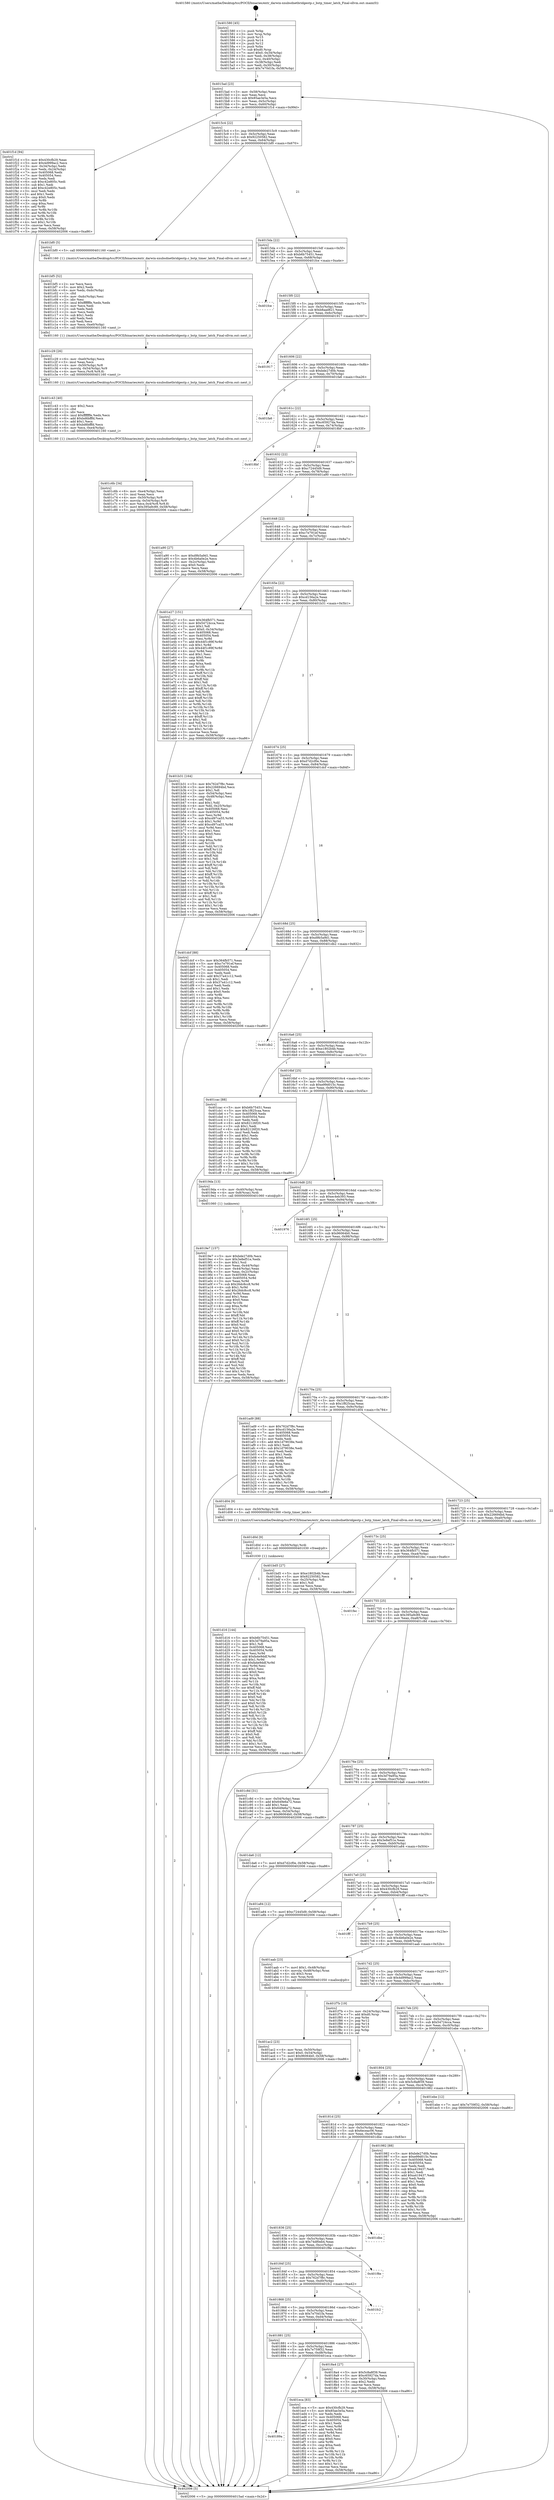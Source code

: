 digraph "0x401580" {
  label = "0x401580 (/mnt/c/Users/mathe/Desktop/tcc/POCII/binaries/extr_darwin-xnubsdnetbridgestp.c_bstp_timer_latch_Final-ollvm.out::main(0))"
  labelloc = "t"
  node[shape=record]

  Entry [label="",width=0.3,height=0.3,shape=circle,fillcolor=black,style=filled]
  "0x4015ad" [label="{
     0x4015ad [23]\l
     | [instrs]\l
     &nbsp;&nbsp;0x4015ad \<+3\>: mov -0x58(%rbp),%eax\l
     &nbsp;&nbsp;0x4015b0 \<+2\>: mov %eax,%ecx\l
     &nbsp;&nbsp;0x4015b2 \<+6\>: sub $0x85ae3e5a,%ecx\l
     &nbsp;&nbsp;0x4015b8 \<+3\>: mov %eax,-0x5c(%rbp)\l
     &nbsp;&nbsp;0x4015bb \<+3\>: mov %ecx,-0x60(%rbp)\l
     &nbsp;&nbsp;0x4015be \<+6\>: je 0000000000401f1d \<main+0x99d\>\l
  }"]
  "0x401f1d" [label="{
     0x401f1d [94]\l
     | [instrs]\l
     &nbsp;&nbsp;0x401f1d \<+5\>: mov $0x430cfb29,%eax\l
     &nbsp;&nbsp;0x401f22 \<+5\>: mov $0x4d999ac2,%ecx\l
     &nbsp;&nbsp;0x401f27 \<+3\>: mov -0x34(%rbp),%edx\l
     &nbsp;&nbsp;0x401f2a \<+3\>: mov %edx,-0x24(%rbp)\l
     &nbsp;&nbsp;0x401f2d \<+7\>: mov 0x405068,%edx\l
     &nbsp;&nbsp;0x401f34 \<+7\>: mov 0x405054,%esi\l
     &nbsp;&nbsp;0x401f3b \<+2\>: mov %edx,%edi\l
     &nbsp;&nbsp;0x401f3d \<+6\>: sub $0xc42e805c,%edi\l
     &nbsp;&nbsp;0x401f43 \<+3\>: sub $0x1,%edi\l
     &nbsp;&nbsp;0x401f46 \<+6\>: add $0xc42e805c,%edi\l
     &nbsp;&nbsp;0x401f4c \<+3\>: imul %edi,%edx\l
     &nbsp;&nbsp;0x401f4f \<+3\>: and $0x1,%edx\l
     &nbsp;&nbsp;0x401f52 \<+3\>: cmp $0x0,%edx\l
     &nbsp;&nbsp;0x401f55 \<+4\>: sete %r8b\l
     &nbsp;&nbsp;0x401f59 \<+3\>: cmp $0xa,%esi\l
     &nbsp;&nbsp;0x401f5c \<+4\>: setl %r9b\l
     &nbsp;&nbsp;0x401f60 \<+3\>: mov %r8b,%r10b\l
     &nbsp;&nbsp;0x401f63 \<+3\>: and %r9b,%r10b\l
     &nbsp;&nbsp;0x401f66 \<+3\>: xor %r9b,%r8b\l
     &nbsp;&nbsp;0x401f69 \<+3\>: or %r8b,%r10b\l
     &nbsp;&nbsp;0x401f6c \<+4\>: test $0x1,%r10b\l
     &nbsp;&nbsp;0x401f70 \<+3\>: cmovne %ecx,%eax\l
     &nbsp;&nbsp;0x401f73 \<+3\>: mov %eax,-0x58(%rbp)\l
     &nbsp;&nbsp;0x401f76 \<+5\>: jmp 0000000000402006 \<main+0xa86\>\l
  }"]
  "0x4015c4" [label="{
     0x4015c4 [22]\l
     | [instrs]\l
     &nbsp;&nbsp;0x4015c4 \<+5\>: jmp 00000000004015c9 \<main+0x49\>\l
     &nbsp;&nbsp;0x4015c9 \<+3\>: mov -0x5c(%rbp),%eax\l
     &nbsp;&nbsp;0x4015cc \<+5\>: sub $0x92250582,%eax\l
     &nbsp;&nbsp;0x4015d1 \<+3\>: mov %eax,-0x64(%rbp)\l
     &nbsp;&nbsp;0x4015d4 \<+6\>: je 0000000000401bf0 \<main+0x670\>\l
  }"]
  Exit [label="",width=0.3,height=0.3,shape=circle,fillcolor=black,style=filled,peripheries=2]
  "0x401bf0" [label="{
     0x401bf0 [5]\l
     | [instrs]\l
     &nbsp;&nbsp;0x401bf0 \<+5\>: call 0000000000401160 \<next_i\>\l
     | [calls]\l
     &nbsp;&nbsp;0x401160 \{1\} (/mnt/c/Users/mathe/Desktop/tcc/POCII/binaries/extr_darwin-xnubsdnetbridgestp.c_bstp_timer_latch_Final-ollvm.out::next_i)\l
  }"]
  "0x4015da" [label="{
     0x4015da [22]\l
     | [instrs]\l
     &nbsp;&nbsp;0x4015da \<+5\>: jmp 00000000004015df \<main+0x5f\>\l
     &nbsp;&nbsp;0x4015df \<+3\>: mov -0x5c(%rbp),%eax\l
     &nbsp;&nbsp;0x4015e2 \<+5\>: sub $0xb6b75451,%eax\l
     &nbsp;&nbsp;0x4015e7 \<+3\>: mov %eax,-0x68(%rbp)\l
     &nbsp;&nbsp;0x4015ea \<+6\>: je 0000000000401fce \<main+0xa4e\>\l
  }"]
  "0x40189a" [label="{
     0x40189a\l
  }", style=dashed]
  "0x401fce" [label="{
     0x401fce\l
  }", style=dashed]
  "0x4015f0" [label="{
     0x4015f0 [22]\l
     | [instrs]\l
     &nbsp;&nbsp;0x4015f0 \<+5\>: jmp 00000000004015f5 \<main+0x75\>\l
     &nbsp;&nbsp;0x4015f5 \<+3\>: mov -0x5c(%rbp),%eax\l
     &nbsp;&nbsp;0x4015f8 \<+5\>: sub $0xb8aad821,%eax\l
     &nbsp;&nbsp;0x4015fd \<+3\>: mov %eax,-0x6c(%rbp)\l
     &nbsp;&nbsp;0x401600 \<+6\>: je 0000000000401917 \<main+0x397\>\l
  }"]
  "0x401eca" [label="{
     0x401eca [83]\l
     | [instrs]\l
     &nbsp;&nbsp;0x401eca \<+5\>: mov $0x430cfb29,%eax\l
     &nbsp;&nbsp;0x401ecf \<+5\>: mov $0x85ae3e5a,%ecx\l
     &nbsp;&nbsp;0x401ed4 \<+2\>: xor %edx,%edx\l
     &nbsp;&nbsp;0x401ed6 \<+7\>: mov 0x405068,%esi\l
     &nbsp;&nbsp;0x401edd \<+7\>: mov 0x405054,%edi\l
     &nbsp;&nbsp;0x401ee4 \<+3\>: sub $0x1,%edx\l
     &nbsp;&nbsp;0x401ee7 \<+3\>: mov %esi,%r8d\l
     &nbsp;&nbsp;0x401eea \<+3\>: add %edx,%r8d\l
     &nbsp;&nbsp;0x401eed \<+4\>: imul %r8d,%esi\l
     &nbsp;&nbsp;0x401ef1 \<+3\>: and $0x1,%esi\l
     &nbsp;&nbsp;0x401ef4 \<+3\>: cmp $0x0,%esi\l
     &nbsp;&nbsp;0x401ef7 \<+4\>: sete %r9b\l
     &nbsp;&nbsp;0x401efb \<+3\>: cmp $0xa,%edi\l
     &nbsp;&nbsp;0x401efe \<+4\>: setl %r10b\l
     &nbsp;&nbsp;0x401f02 \<+3\>: mov %r9b,%r11b\l
     &nbsp;&nbsp;0x401f05 \<+3\>: and %r10b,%r11b\l
     &nbsp;&nbsp;0x401f08 \<+3\>: xor %r10b,%r9b\l
     &nbsp;&nbsp;0x401f0b \<+3\>: or %r9b,%r11b\l
     &nbsp;&nbsp;0x401f0e \<+4\>: test $0x1,%r11b\l
     &nbsp;&nbsp;0x401f12 \<+3\>: cmovne %ecx,%eax\l
     &nbsp;&nbsp;0x401f15 \<+3\>: mov %eax,-0x58(%rbp)\l
     &nbsp;&nbsp;0x401f18 \<+5\>: jmp 0000000000402006 \<main+0xa86\>\l
  }"]
  "0x401917" [label="{
     0x401917\l
  }", style=dashed]
  "0x401606" [label="{
     0x401606 [22]\l
     | [instrs]\l
     &nbsp;&nbsp;0x401606 \<+5\>: jmp 000000000040160b \<main+0x8b\>\l
     &nbsp;&nbsp;0x40160b \<+3\>: mov -0x5c(%rbp),%eax\l
     &nbsp;&nbsp;0x40160e \<+5\>: sub $0xbde27d0b,%eax\l
     &nbsp;&nbsp;0x401613 \<+3\>: mov %eax,-0x70(%rbp)\l
     &nbsp;&nbsp;0x401616 \<+6\>: je 0000000000401fa6 \<main+0xa26\>\l
  }"]
  "0x401d16" [label="{
     0x401d16 [144]\l
     | [instrs]\l
     &nbsp;&nbsp;0x401d16 \<+5\>: mov $0xb6b75451,%eax\l
     &nbsp;&nbsp;0x401d1b \<+5\>: mov $0x3d79a95a,%ecx\l
     &nbsp;&nbsp;0x401d20 \<+2\>: mov $0x1,%dl\l
     &nbsp;&nbsp;0x401d22 \<+7\>: mov 0x405068,%esi\l
     &nbsp;&nbsp;0x401d29 \<+8\>: mov 0x405054,%r8d\l
     &nbsp;&nbsp;0x401d31 \<+3\>: mov %esi,%r9d\l
     &nbsp;&nbsp;0x401d34 \<+7\>: add $0xfa4e9ddf,%r9d\l
     &nbsp;&nbsp;0x401d3b \<+4\>: sub $0x1,%r9d\l
     &nbsp;&nbsp;0x401d3f \<+7\>: sub $0xfa4e9ddf,%r9d\l
     &nbsp;&nbsp;0x401d46 \<+4\>: imul %r9d,%esi\l
     &nbsp;&nbsp;0x401d4a \<+3\>: and $0x1,%esi\l
     &nbsp;&nbsp;0x401d4d \<+3\>: cmp $0x0,%esi\l
     &nbsp;&nbsp;0x401d50 \<+4\>: sete %r10b\l
     &nbsp;&nbsp;0x401d54 \<+4\>: cmp $0xa,%r8d\l
     &nbsp;&nbsp;0x401d58 \<+4\>: setl %r11b\l
     &nbsp;&nbsp;0x401d5c \<+3\>: mov %r10b,%bl\l
     &nbsp;&nbsp;0x401d5f \<+3\>: xor $0xff,%bl\l
     &nbsp;&nbsp;0x401d62 \<+3\>: mov %r11b,%r14b\l
     &nbsp;&nbsp;0x401d65 \<+4\>: xor $0xff,%r14b\l
     &nbsp;&nbsp;0x401d69 \<+3\>: xor $0x0,%dl\l
     &nbsp;&nbsp;0x401d6c \<+3\>: mov %bl,%r15b\l
     &nbsp;&nbsp;0x401d6f \<+4\>: and $0x0,%r15b\l
     &nbsp;&nbsp;0x401d73 \<+3\>: and %dl,%r10b\l
     &nbsp;&nbsp;0x401d76 \<+3\>: mov %r14b,%r12b\l
     &nbsp;&nbsp;0x401d79 \<+4\>: and $0x0,%r12b\l
     &nbsp;&nbsp;0x401d7d \<+3\>: and %dl,%r11b\l
     &nbsp;&nbsp;0x401d80 \<+3\>: or %r10b,%r15b\l
     &nbsp;&nbsp;0x401d83 \<+3\>: or %r11b,%r12b\l
     &nbsp;&nbsp;0x401d86 \<+3\>: xor %r12b,%r15b\l
     &nbsp;&nbsp;0x401d89 \<+3\>: or %r14b,%bl\l
     &nbsp;&nbsp;0x401d8c \<+3\>: xor $0xff,%bl\l
     &nbsp;&nbsp;0x401d8f \<+3\>: or $0x0,%dl\l
     &nbsp;&nbsp;0x401d92 \<+2\>: and %dl,%bl\l
     &nbsp;&nbsp;0x401d94 \<+3\>: or %bl,%r15b\l
     &nbsp;&nbsp;0x401d97 \<+4\>: test $0x1,%r15b\l
     &nbsp;&nbsp;0x401d9b \<+3\>: cmovne %ecx,%eax\l
     &nbsp;&nbsp;0x401d9e \<+3\>: mov %eax,-0x58(%rbp)\l
     &nbsp;&nbsp;0x401da1 \<+5\>: jmp 0000000000402006 \<main+0xa86\>\l
  }"]
  "0x401fa6" [label="{
     0x401fa6\l
  }", style=dashed]
  "0x40161c" [label="{
     0x40161c [22]\l
     | [instrs]\l
     &nbsp;&nbsp;0x40161c \<+5\>: jmp 0000000000401621 \<main+0xa1\>\l
     &nbsp;&nbsp;0x401621 \<+3\>: mov -0x5c(%rbp),%eax\l
     &nbsp;&nbsp;0x401624 \<+5\>: sub $0xc65927da,%eax\l
     &nbsp;&nbsp;0x401629 \<+3\>: mov %eax,-0x74(%rbp)\l
     &nbsp;&nbsp;0x40162c \<+6\>: je 00000000004018bf \<main+0x33f\>\l
  }"]
  "0x401d0d" [label="{
     0x401d0d [9]\l
     | [instrs]\l
     &nbsp;&nbsp;0x401d0d \<+4\>: mov -0x50(%rbp),%rdi\l
     &nbsp;&nbsp;0x401d11 \<+5\>: call 0000000000401030 \<free@plt\>\l
     | [calls]\l
     &nbsp;&nbsp;0x401030 \{1\} (unknown)\l
  }"]
  "0x4018bf" [label="{
     0x4018bf\l
  }", style=dashed]
  "0x401632" [label="{
     0x401632 [22]\l
     | [instrs]\l
     &nbsp;&nbsp;0x401632 \<+5\>: jmp 0000000000401637 \<main+0xb7\>\l
     &nbsp;&nbsp;0x401637 \<+3\>: mov -0x5c(%rbp),%eax\l
     &nbsp;&nbsp;0x40163a \<+5\>: sub $0xc72445d9,%eax\l
     &nbsp;&nbsp;0x40163f \<+3\>: mov %eax,-0x78(%rbp)\l
     &nbsp;&nbsp;0x401642 \<+6\>: je 0000000000401a90 \<main+0x510\>\l
  }"]
  "0x401c6b" [label="{
     0x401c6b [34]\l
     | [instrs]\l
     &nbsp;&nbsp;0x401c6b \<+6\>: mov -0xe4(%rbp),%ecx\l
     &nbsp;&nbsp;0x401c71 \<+3\>: imul %eax,%ecx\l
     &nbsp;&nbsp;0x401c74 \<+4\>: mov -0x50(%rbp),%r8\l
     &nbsp;&nbsp;0x401c78 \<+4\>: movslq -0x54(%rbp),%r9\l
     &nbsp;&nbsp;0x401c7c \<+5\>: mov %ecx,0x4(%r8,%r9,8)\l
     &nbsp;&nbsp;0x401c81 \<+7\>: movl $0x395a9c89,-0x58(%rbp)\l
     &nbsp;&nbsp;0x401c88 \<+5\>: jmp 0000000000402006 \<main+0xa86\>\l
  }"]
  "0x401a90" [label="{
     0x401a90 [27]\l
     | [instrs]\l
     &nbsp;&nbsp;0x401a90 \<+5\>: mov $0xd9b5a9d1,%eax\l
     &nbsp;&nbsp;0x401a95 \<+5\>: mov $0x4b6a0e2e,%ecx\l
     &nbsp;&nbsp;0x401a9a \<+3\>: mov -0x2c(%rbp),%edx\l
     &nbsp;&nbsp;0x401a9d \<+3\>: cmp $0x0,%edx\l
     &nbsp;&nbsp;0x401aa0 \<+3\>: cmove %ecx,%eax\l
     &nbsp;&nbsp;0x401aa3 \<+3\>: mov %eax,-0x58(%rbp)\l
     &nbsp;&nbsp;0x401aa6 \<+5\>: jmp 0000000000402006 \<main+0xa86\>\l
  }"]
  "0x401648" [label="{
     0x401648 [22]\l
     | [instrs]\l
     &nbsp;&nbsp;0x401648 \<+5\>: jmp 000000000040164d \<main+0xcd\>\l
     &nbsp;&nbsp;0x40164d \<+3\>: mov -0x5c(%rbp),%eax\l
     &nbsp;&nbsp;0x401650 \<+5\>: sub $0xc7e791ef,%eax\l
     &nbsp;&nbsp;0x401655 \<+3\>: mov %eax,-0x7c(%rbp)\l
     &nbsp;&nbsp;0x401658 \<+6\>: je 0000000000401e27 \<main+0x8a7\>\l
  }"]
  "0x401c43" [label="{
     0x401c43 [40]\l
     | [instrs]\l
     &nbsp;&nbsp;0x401c43 \<+5\>: mov $0x2,%ecx\l
     &nbsp;&nbsp;0x401c48 \<+1\>: cltd\l
     &nbsp;&nbsp;0x401c49 \<+2\>: idiv %ecx\l
     &nbsp;&nbsp;0x401c4b \<+6\>: imul $0xfffffffe,%edx,%ecx\l
     &nbsp;&nbsp;0x401c51 \<+6\>: add $0xbd6bfffd,%ecx\l
     &nbsp;&nbsp;0x401c57 \<+3\>: add $0x1,%ecx\l
     &nbsp;&nbsp;0x401c5a \<+6\>: sub $0xbd6bfffd,%ecx\l
     &nbsp;&nbsp;0x401c60 \<+6\>: mov %ecx,-0xe4(%rbp)\l
     &nbsp;&nbsp;0x401c66 \<+5\>: call 0000000000401160 \<next_i\>\l
     | [calls]\l
     &nbsp;&nbsp;0x401160 \{1\} (/mnt/c/Users/mathe/Desktop/tcc/POCII/binaries/extr_darwin-xnubsdnetbridgestp.c_bstp_timer_latch_Final-ollvm.out::next_i)\l
  }"]
  "0x401e27" [label="{
     0x401e27 [151]\l
     | [instrs]\l
     &nbsp;&nbsp;0x401e27 \<+5\>: mov $0x364fb571,%eax\l
     &nbsp;&nbsp;0x401e2c \<+5\>: mov $0x54724cca,%ecx\l
     &nbsp;&nbsp;0x401e31 \<+2\>: mov $0x1,%dl\l
     &nbsp;&nbsp;0x401e33 \<+7\>: movl $0x0,-0x34(%rbp)\l
     &nbsp;&nbsp;0x401e3a \<+7\>: mov 0x405068,%esi\l
     &nbsp;&nbsp;0x401e41 \<+7\>: mov 0x405054,%edi\l
     &nbsp;&nbsp;0x401e48 \<+3\>: mov %esi,%r8d\l
     &nbsp;&nbsp;0x401e4b \<+7\>: add $0x44f1c89f,%r8d\l
     &nbsp;&nbsp;0x401e52 \<+4\>: sub $0x1,%r8d\l
     &nbsp;&nbsp;0x401e56 \<+7\>: sub $0x44f1c89f,%r8d\l
     &nbsp;&nbsp;0x401e5d \<+4\>: imul %r8d,%esi\l
     &nbsp;&nbsp;0x401e61 \<+3\>: and $0x1,%esi\l
     &nbsp;&nbsp;0x401e64 \<+3\>: cmp $0x0,%esi\l
     &nbsp;&nbsp;0x401e67 \<+4\>: sete %r9b\l
     &nbsp;&nbsp;0x401e6b \<+3\>: cmp $0xa,%edi\l
     &nbsp;&nbsp;0x401e6e \<+4\>: setl %r10b\l
     &nbsp;&nbsp;0x401e72 \<+3\>: mov %r9b,%r11b\l
     &nbsp;&nbsp;0x401e75 \<+4\>: xor $0xff,%r11b\l
     &nbsp;&nbsp;0x401e79 \<+3\>: mov %r10b,%bl\l
     &nbsp;&nbsp;0x401e7c \<+3\>: xor $0xff,%bl\l
     &nbsp;&nbsp;0x401e7f \<+3\>: xor $0x1,%dl\l
     &nbsp;&nbsp;0x401e82 \<+3\>: mov %r11b,%r14b\l
     &nbsp;&nbsp;0x401e85 \<+4\>: and $0xff,%r14b\l
     &nbsp;&nbsp;0x401e89 \<+3\>: and %dl,%r9b\l
     &nbsp;&nbsp;0x401e8c \<+3\>: mov %bl,%r15b\l
     &nbsp;&nbsp;0x401e8f \<+4\>: and $0xff,%r15b\l
     &nbsp;&nbsp;0x401e93 \<+3\>: and %dl,%r10b\l
     &nbsp;&nbsp;0x401e96 \<+3\>: or %r9b,%r14b\l
     &nbsp;&nbsp;0x401e99 \<+3\>: or %r10b,%r15b\l
     &nbsp;&nbsp;0x401e9c \<+3\>: xor %r15b,%r14b\l
     &nbsp;&nbsp;0x401e9f \<+3\>: or %bl,%r11b\l
     &nbsp;&nbsp;0x401ea2 \<+4\>: xor $0xff,%r11b\l
     &nbsp;&nbsp;0x401ea6 \<+3\>: or $0x1,%dl\l
     &nbsp;&nbsp;0x401ea9 \<+3\>: and %dl,%r11b\l
     &nbsp;&nbsp;0x401eac \<+3\>: or %r11b,%r14b\l
     &nbsp;&nbsp;0x401eaf \<+4\>: test $0x1,%r14b\l
     &nbsp;&nbsp;0x401eb3 \<+3\>: cmovne %ecx,%eax\l
     &nbsp;&nbsp;0x401eb6 \<+3\>: mov %eax,-0x58(%rbp)\l
     &nbsp;&nbsp;0x401eb9 \<+5\>: jmp 0000000000402006 \<main+0xa86\>\l
  }"]
  "0x40165e" [label="{
     0x40165e [22]\l
     | [instrs]\l
     &nbsp;&nbsp;0x40165e \<+5\>: jmp 0000000000401663 \<main+0xe3\>\l
     &nbsp;&nbsp;0x401663 \<+3\>: mov -0x5c(%rbp),%eax\l
     &nbsp;&nbsp;0x401666 \<+5\>: sub $0xcd156a2e,%eax\l
     &nbsp;&nbsp;0x40166b \<+3\>: mov %eax,-0x80(%rbp)\l
     &nbsp;&nbsp;0x40166e \<+6\>: je 0000000000401b31 \<main+0x5b1\>\l
  }"]
  "0x401c29" [label="{
     0x401c29 [26]\l
     | [instrs]\l
     &nbsp;&nbsp;0x401c29 \<+6\>: mov -0xe0(%rbp),%ecx\l
     &nbsp;&nbsp;0x401c2f \<+3\>: imul %eax,%ecx\l
     &nbsp;&nbsp;0x401c32 \<+4\>: mov -0x50(%rbp),%r8\l
     &nbsp;&nbsp;0x401c36 \<+4\>: movslq -0x54(%rbp),%r9\l
     &nbsp;&nbsp;0x401c3a \<+4\>: mov %ecx,(%r8,%r9,8)\l
     &nbsp;&nbsp;0x401c3e \<+5\>: call 0000000000401160 \<next_i\>\l
     | [calls]\l
     &nbsp;&nbsp;0x401160 \{1\} (/mnt/c/Users/mathe/Desktop/tcc/POCII/binaries/extr_darwin-xnubsdnetbridgestp.c_bstp_timer_latch_Final-ollvm.out::next_i)\l
  }"]
  "0x401b31" [label="{
     0x401b31 [164]\l
     | [instrs]\l
     &nbsp;&nbsp;0x401b31 \<+5\>: mov $0x762d7f8c,%eax\l
     &nbsp;&nbsp;0x401b36 \<+5\>: mov $0x226694bd,%ecx\l
     &nbsp;&nbsp;0x401b3b \<+2\>: mov $0x1,%dl\l
     &nbsp;&nbsp;0x401b3d \<+3\>: mov -0x54(%rbp),%esi\l
     &nbsp;&nbsp;0x401b40 \<+3\>: cmp -0x48(%rbp),%esi\l
     &nbsp;&nbsp;0x401b43 \<+4\>: setl %dil\l
     &nbsp;&nbsp;0x401b47 \<+4\>: and $0x1,%dil\l
     &nbsp;&nbsp;0x401b4b \<+4\>: mov %dil,-0x25(%rbp)\l
     &nbsp;&nbsp;0x401b4f \<+7\>: mov 0x405068,%esi\l
     &nbsp;&nbsp;0x401b56 \<+8\>: mov 0x405054,%r8d\l
     &nbsp;&nbsp;0x401b5e \<+3\>: mov %esi,%r9d\l
     &nbsp;&nbsp;0x401b61 \<+7\>: sub $0xcd97ca55,%r9d\l
     &nbsp;&nbsp;0x401b68 \<+4\>: sub $0x1,%r9d\l
     &nbsp;&nbsp;0x401b6c \<+7\>: add $0xcd97ca55,%r9d\l
     &nbsp;&nbsp;0x401b73 \<+4\>: imul %r9d,%esi\l
     &nbsp;&nbsp;0x401b77 \<+3\>: and $0x1,%esi\l
     &nbsp;&nbsp;0x401b7a \<+3\>: cmp $0x0,%esi\l
     &nbsp;&nbsp;0x401b7d \<+4\>: sete %dil\l
     &nbsp;&nbsp;0x401b81 \<+4\>: cmp $0xa,%r8d\l
     &nbsp;&nbsp;0x401b85 \<+4\>: setl %r10b\l
     &nbsp;&nbsp;0x401b89 \<+3\>: mov %dil,%r11b\l
     &nbsp;&nbsp;0x401b8c \<+4\>: xor $0xff,%r11b\l
     &nbsp;&nbsp;0x401b90 \<+3\>: mov %r10b,%bl\l
     &nbsp;&nbsp;0x401b93 \<+3\>: xor $0xff,%bl\l
     &nbsp;&nbsp;0x401b96 \<+3\>: xor $0x1,%dl\l
     &nbsp;&nbsp;0x401b99 \<+3\>: mov %r11b,%r14b\l
     &nbsp;&nbsp;0x401b9c \<+4\>: and $0xff,%r14b\l
     &nbsp;&nbsp;0x401ba0 \<+3\>: and %dl,%dil\l
     &nbsp;&nbsp;0x401ba3 \<+3\>: mov %bl,%r15b\l
     &nbsp;&nbsp;0x401ba6 \<+4\>: and $0xff,%r15b\l
     &nbsp;&nbsp;0x401baa \<+3\>: and %dl,%r10b\l
     &nbsp;&nbsp;0x401bad \<+3\>: or %dil,%r14b\l
     &nbsp;&nbsp;0x401bb0 \<+3\>: or %r10b,%r15b\l
     &nbsp;&nbsp;0x401bb3 \<+3\>: xor %r15b,%r14b\l
     &nbsp;&nbsp;0x401bb6 \<+3\>: or %bl,%r11b\l
     &nbsp;&nbsp;0x401bb9 \<+4\>: xor $0xff,%r11b\l
     &nbsp;&nbsp;0x401bbd \<+3\>: or $0x1,%dl\l
     &nbsp;&nbsp;0x401bc0 \<+3\>: and %dl,%r11b\l
     &nbsp;&nbsp;0x401bc3 \<+3\>: or %r11b,%r14b\l
     &nbsp;&nbsp;0x401bc6 \<+4\>: test $0x1,%r14b\l
     &nbsp;&nbsp;0x401bca \<+3\>: cmovne %ecx,%eax\l
     &nbsp;&nbsp;0x401bcd \<+3\>: mov %eax,-0x58(%rbp)\l
     &nbsp;&nbsp;0x401bd0 \<+5\>: jmp 0000000000402006 \<main+0xa86\>\l
  }"]
  "0x401674" [label="{
     0x401674 [25]\l
     | [instrs]\l
     &nbsp;&nbsp;0x401674 \<+5\>: jmp 0000000000401679 \<main+0xf9\>\l
     &nbsp;&nbsp;0x401679 \<+3\>: mov -0x5c(%rbp),%eax\l
     &nbsp;&nbsp;0x40167c \<+5\>: sub $0xd7d2cf0e,%eax\l
     &nbsp;&nbsp;0x401681 \<+6\>: mov %eax,-0x84(%rbp)\l
     &nbsp;&nbsp;0x401687 \<+6\>: je 0000000000401dcf \<main+0x84f\>\l
  }"]
  "0x401bf5" [label="{
     0x401bf5 [52]\l
     | [instrs]\l
     &nbsp;&nbsp;0x401bf5 \<+2\>: xor %ecx,%ecx\l
     &nbsp;&nbsp;0x401bf7 \<+5\>: mov $0x2,%edx\l
     &nbsp;&nbsp;0x401bfc \<+6\>: mov %edx,-0xdc(%rbp)\l
     &nbsp;&nbsp;0x401c02 \<+1\>: cltd\l
     &nbsp;&nbsp;0x401c03 \<+6\>: mov -0xdc(%rbp),%esi\l
     &nbsp;&nbsp;0x401c09 \<+2\>: idiv %esi\l
     &nbsp;&nbsp;0x401c0b \<+6\>: imul $0xfffffffe,%edx,%edx\l
     &nbsp;&nbsp;0x401c11 \<+2\>: mov %ecx,%edi\l
     &nbsp;&nbsp;0x401c13 \<+2\>: sub %edx,%edi\l
     &nbsp;&nbsp;0x401c15 \<+2\>: mov %ecx,%edx\l
     &nbsp;&nbsp;0x401c17 \<+3\>: sub $0x1,%edx\l
     &nbsp;&nbsp;0x401c1a \<+2\>: add %edx,%edi\l
     &nbsp;&nbsp;0x401c1c \<+2\>: sub %edi,%ecx\l
     &nbsp;&nbsp;0x401c1e \<+6\>: mov %ecx,-0xe0(%rbp)\l
     &nbsp;&nbsp;0x401c24 \<+5\>: call 0000000000401160 \<next_i\>\l
     | [calls]\l
     &nbsp;&nbsp;0x401160 \{1\} (/mnt/c/Users/mathe/Desktop/tcc/POCII/binaries/extr_darwin-xnubsdnetbridgestp.c_bstp_timer_latch_Final-ollvm.out::next_i)\l
  }"]
  "0x401dcf" [label="{
     0x401dcf [88]\l
     | [instrs]\l
     &nbsp;&nbsp;0x401dcf \<+5\>: mov $0x364fb571,%eax\l
     &nbsp;&nbsp;0x401dd4 \<+5\>: mov $0xc7e791ef,%ecx\l
     &nbsp;&nbsp;0x401dd9 \<+7\>: mov 0x405068,%edx\l
     &nbsp;&nbsp;0x401de0 \<+7\>: mov 0x405054,%esi\l
     &nbsp;&nbsp;0x401de7 \<+2\>: mov %edx,%edi\l
     &nbsp;&nbsp;0x401de9 \<+6\>: add $0x37a41c12,%edi\l
     &nbsp;&nbsp;0x401def \<+3\>: sub $0x1,%edi\l
     &nbsp;&nbsp;0x401df2 \<+6\>: sub $0x37a41c12,%edi\l
     &nbsp;&nbsp;0x401df8 \<+3\>: imul %edi,%edx\l
     &nbsp;&nbsp;0x401dfb \<+3\>: and $0x1,%edx\l
     &nbsp;&nbsp;0x401dfe \<+3\>: cmp $0x0,%edx\l
     &nbsp;&nbsp;0x401e01 \<+4\>: sete %r8b\l
     &nbsp;&nbsp;0x401e05 \<+3\>: cmp $0xa,%esi\l
     &nbsp;&nbsp;0x401e08 \<+4\>: setl %r9b\l
     &nbsp;&nbsp;0x401e0c \<+3\>: mov %r8b,%r10b\l
     &nbsp;&nbsp;0x401e0f \<+3\>: and %r9b,%r10b\l
     &nbsp;&nbsp;0x401e12 \<+3\>: xor %r9b,%r8b\l
     &nbsp;&nbsp;0x401e15 \<+3\>: or %r8b,%r10b\l
     &nbsp;&nbsp;0x401e18 \<+4\>: test $0x1,%r10b\l
     &nbsp;&nbsp;0x401e1c \<+3\>: cmovne %ecx,%eax\l
     &nbsp;&nbsp;0x401e1f \<+3\>: mov %eax,-0x58(%rbp)\l
     &nbsp;&nbsp;0x401e22 \<+5\>: jmp 0000000000402006 \<main+0xa86\>\l
  }"]
  "0x40168d" [label="{
     0x40168d [25]\l
     | [instrs]\l
     &nbsp;&nbsp;0x40168d \<+5\>: jmp 0000000000401692 \<main+0x112\>\l
     &nbsp;&nbsp;0x401692 \<+3\>: mov -0x5c(%rbp),%eax\l
     &nbsp;&nbsp;0x401695 \<+5\>: sub $0xd9b5a9d1,%eax\l
     &nbsp;&nbsp;0x40169a \<+6\>: mov %eax,-0x88(%rbp)\l
     &nbsp;&nbsp;0x4016a0 \<+6\>: je 0000000000401db2 \<main+0x832\>\l
  }"]
  "0x401ac2" [label="{
     0x401ac2 [23]\l
     | [instrs]\l
     &nbsp;&nbsp;0x401ac2 \<+4\>: mov %rax,-0x50(%rbp)\l
     &nbsp;&nbsp;0x401ac6 \<+7\>: movl $0x0,-0x54(%rbp)\l
     &nbsp;&nbsp;0x401acd \<+7\>: movl $0x96064b0,-0x58(%rbp)\l
     &nbsp;&nbsp;0x401ad4 \<+5\>: jmp 0000000000402006 \<main+0xa86\>\l
  }"]
  "0x401db2" [label="{
     0x401db2\l
  }", style=dashed]
  "0x4016a6" [label="{
     0x4016a6 [25]\l
     | [instrs]\l
     &nbsp;&nbsp;0x4016a6 \<+5\>: jmp 00000000004016ab \<main+0x12b\>\l
     &nbsp;&nbsp;0x4016ab \<+3\>: mov -0x5c(%rbp),%eax\l
     &nbsp;&nbsp;0x4016ae \<+5\>: sub $0xe1802b4b,%eax\l
     &nbsp;&nbsp;0x4016b3 \<+6\>: mov %eax,-0x8c(%rbp)\l
     &nbsp;&nbsp;0x4016b9 \<+6\>: je 0000000000401cac \<main+0x72c\>\l
  }"]
  "0x4019e7" [label="{
     0x4019e7 [157]\l
     | [instrs]\l
     &nbsp;&nbsp;0x4019e7 \<+5\>: mov $0xbde27d0b,%ecx\l
     &nbsp;&nbsp;0x4019ec \<+5\>: mov $0x3e8ef51e,%edx\l
     &nbsp;&nbsp;0x4019f1 \<+3\>: mov $0x1,%sil\l
     &nbsp;&nbsp;0x4019f4 \<+3\>: mov %eax,-0x44(%rbp)\l
     &nbsp;&nbsp;0x4019f7 \<+3\>: mov -0x44(%rbp),%eax\l
     &nbsp;&nbsp;0x4019fa \<+3\>: mov %eax,-0x2c(%rbp)\l
     &nbsp;&nbsp;0x4019fd \<+7\>: mov 0x405068,%eax\l
     &nbsp;&nbsp;0x401a04 \<+8\>: mov 0x405054,%r8d\l
     &nbsp;&nbsp;0x401a0c \<+3\>: mov %eax,%r9d\l
     &nbsp;&nbsp;0x401a0f \<+7\>: sub $0x26dc8cc8,%r9d\l
     &nbsp;&nbsp;0x401a16 \<+4\>: sub $0x1,%r9d\l
     &nbsp;&nbsp;0x401a1a \<+7\>: add $0x26dc8cc8,%r9d\l
     &nbsp;&nbsp;0x401a21 \<+4\>: imul %r9d,%eax\l
     &nbsp;&nbsp;0x401a25 \<+3\>: and $0x1,%eax\l
     &nbsp;&nbsp;0x401a28 \<+3\>: cmp $0x0,%eax\l
     &nbsp;&nbsp;0x401a2b \<+4\>: sete %r10b\l
     &nbsp;&nbsp;0x401a2f \<+4\>: cmp $0xa,%r8d\l
     &nbsp;&nbsp;0x401a33 \<+4\>: setl %r11b\l
     &nbsp;&nbsp;0x401a37 \<+3\>: mov %r10b,%bl\l
     &nbsp;&nbsp;0x401a3a \<+3\>: xor $0xff,%bl\l
     &nbsp;&nbsp;0x401a3d \<+3\>: mov %r11b,%r14b\l
     &nbsp;&nbsp;0x401a40 \<+4\>: xor $0xff,%r14b\l
     &nbsp;&nbsp;0x401a44 \<+4\>: xor $0x0,%sil\l
     &nbsp;&nbsp;0x401a48 \<+3\>: mov %bl,%r15b\l
     &nbsp;&nbsp;0x401a4b \<+4\>: and $0x0,%r15b\l
     &nbsp;&nbsp;0x401a4f \<+3\>: and %sil,%r10b\l
     &nbsp;&nbsp;0x401a52 \<+3\>: mov %r14b,%r12b\l
     &nbsp;&nbsp;0x401a55 \<+4\>: and $0x0,%r12b\l
     &nbsp;&nbsp;0x401a59 \<+3\>: and %sil,%r11b\l
     &nbsp;&nbsp;0x401a5c \<+3\>: or %r10b,%r15b\l
     &nbsp;&nbsp;0x401a5f \<+3\>: or %r11b,%r12b\l
     &nbsp;&nbsp;0x401a62 \<+3\>: xor %r12b,%r15b\l
     &nbsp;&nbsp;0x401a65 \<+3\>: or %r14b,%bl\l
     &nbsp;&nbsp;0x401a68 \<+3\>: xor $0xff,%bl\l
     &nbsp;&nbsp;0x401a6b \<+4\>: or $0x0,%sil\l
     &nbsp;&nbsp;0x401a6f \<+3\>: and %sil,%bl\l
     &nbsp;&nbsp;0x401a72 \<+3\>: or %bl,%r15b\l
     &nbsp;&nbsp;0x401a75 \<+4\>: test $0x1,%r15b\l
     &nbsp;&nbsp;0x401a79 \<+3\>: cmovne %edx,%ecx\l
     &nbsp;&nbsp;0x401a7c \<+3\>: mov %ecx,-0x58(%rbp)\l
     &nbsp;&nbsp;0x401a7f \<+5\>: jmp 0000000000402006 \<main+0xa86\>\l
  }"]
  "0x401cac" [label="{
     0x401cac [88]\l
     | [instrs]\l
     &nbsp;&nbsp;0x401cac \<+5\>: mov $0xb6b75451,%eax\l
     &nbsp;&nbsp;0x401cb1 \<+5\>: mov $0x1f825caa,%ecx\l
     &nbsp;&nbsp;0x401cb6 \<+7\>: mov 0x405068,%edx\l
     &nbsp;&nbsp;0x401cbd \<+7\>: mov 0x405054,%esi\l
     &nbsp;&nbsp;0x401cc4 \<+2\>: mov %edx,%edi\l
     &nbsp;&nbsp;0x401cc6 \<+6\>: add $0x82126f20,%edi\l
     &nbsp;&nbsp;0x401ccc \<+3\>: sub $0x1,%edi\l
     &nbsp;&nbsp;0x401ccf \<+6\>: sub $0x82126f20,%edi\l
     &nbsp;&nbsp;0x401cd5 \<+3\>: imul %edi,%edx\l
     &nbsp;&nbsp;0x401cd8 \<+3\>: and $0x1,%edx\l
     &nbsp;&nbsp;0x401cdb \<+3\>: cmp $0x0,%edx\l
     &nbsp;&nbsp;0x401cde \<+4\>: sete %r8b\l
     &nbsp;&nbsp;0x401ce2 \<+3\>: cmp $0xa,%esi\l
     &nbsp;&nbsp;0x401ce5 \<+4\>: setl %r9b\l
     &nbsp;&nbsp;0x401ce9 \<+3\>: mov %r8b,%r10b\l
     &nbsp;&nbsp;0x401cec \<+3\>: and %r9b,%r10b\l
     &nbsp;&nbsp;0x401cef \<+3\>: xor %r9b,%r8b\l
     &nbsp;&nbsp;0x401cf2 \<+3\>: or %r8b,%r10b\l
     &nbsp;&nbsp;0x401cf5 \<+4\>: test $0x1,%r10b\l
     &nbsp;&nbsp;0x401cf9 \<+3\>: cmovne %ecx,%eax\l
     &nbsp;&nbsp;0x401cfc \<+3\>: mov %eax,-0x58(%rbp)\l
     &nbsp;&nbsp;0x401cff \<+5\>: jmp 0000000000402006 \<main+0xa86\>\l
  }"]
  "0x4016bf" [label="{
     0x4016bf [25]\l
     | [instrs]\l
     &nbsp;&nbsp;0x4016bf \<+5\>: jmp 00000000004016c4 \<main+0x144\>\l
     &nbsp;&nbsp;0x4016c4 \<+3\>: mov -0x5c(%rbp),%eax\l
     &nbsp;&nbsp;0x4016c7 \<+5\>: sub $0xe99d015c,%eax\l
     &nbsp;&nbsp;0x4016cc \<+6\>: mov %eax,-0x90(%rbp)\l
     &nbsp;&nbsp;0x4016d2 \<+6\>: je 00000000004019da \<main+0x45a\>\l
  }"]
  "0x401580" [label="{
     0x401580 [45]\l
     | [instrs]\l
     &nbsp;&nbsp;0x401580 \<+1\>: push %rbp\l
     &nbsp;&nbsp;0x401581 \<+3\>: mov %rsp,%rbp\l
     &nbsp;&nbsp;0x401584 \<+2\>: push %r15\l
     &nbsp;&nbsp;0x401586 \<+2\>: push %r14\l
     &nbsp;&nbsp;0x401588 \<+2\>: push %r12\l
     &nbsp;&nbsp;0x40158a \<+1\>: push %rbx\l
     &nbsp;&nbsp;0x40158b \<+7\>: sub $0xd0,%rsp\l
     &nbsp;&nbsp;0x401592 \<+7\>: movl $0x0,-0x34(%rbp)\l
     &nbsp;&nbsp;0x401599 \<+3\>: mov %edi,-0x38(%rbp)\l
     &nbsp;&nbsp;0x40159c \<+4\>: mov %rsi,-0x40(%rbp)\l
     &nbsp;&nbsp;0x4015a0 \<+3\>: mov -0x38(%rbp),%edi\l
     &nbsp;&nbsp;0x4015a3 \<+3\>: mov %edi,-0x30(%rbp)\l
     &nbsp;&nbsp;0x4015a6 \<+7\>: movl $0x7e70d1fa,-0x58(%rbp)\l
  }"]
  "0x4019da" [label="{
     0x4019da [13]\l
     | [instrs]\l
     &nbsp;&nbsp;0x4019da \<+4\>: mov -0x40(%rbp),%rax\l
     &nbsp;&nbsp;0x4019de \<+4\>: mov 0x8(%rax),%rdi\l
     &nbsp;&nbsp;0x4019e2 \<+5\>: call 0000000000401060 \<atoi@plt\>\l
     | [calls]\l
     &nbsp;&nbsp;0x401060 \{1\} (unknown)\l
  }"]
  "0x4016d8" [label="{
     0x4016d8 [25]\l
     | [instrs]\l
     &nbsp;&nbsp;0x4016d8 \<+5\>: jmp 00000000004016dd \<main+0x15d\>\l
     &nbsp;&nbsp;0x4016dd \<+3\>: mov -0x5c(%rbp),%eax\l
     &nbsp;&nbsp;0x4016e0 \<+5\>: sub $0xec4eb393,%eax\l
     &nbsp;&nbsp;0x4016e5 \<+6\>: mov %eax,-0x94(%rbp)\l
     &nbsp;&nbsp;0x4016eb \<+6\>: je 0000000000401976 \<main+0x3f6\>\l
  }"]
  "0x402006" [label="{
     0x402006 [5]\l
     | [instrs]\l
     &nbsp;&nbsp;0x402006 \<+5\>: jmp 00000000004015ad \<main+0x2d\>\l
  }"]
  "0x401976" [label="{
     0x401976\l
  }", style=dashed]
  "0x4016f1" [label="{
     0x4016f1 [25]\l
     | [instrs]\l
     &nbsp;&nbsp;0x4016f1 \<+5\>: jmp 00000000004016f6 \<main+0x176\>\l
     &nbsp;&nbsp;0x4016f6 \<+3\>: mov -0x5c(%rbp),%eax\l
     &nbsp;&nbsp;0x4016f9 \<+5\>: sub $0x96064b0,%eax\l
     &nbsp;&nbsp;0x4016fe \<+6\>: mov %eax,-0x98(%rbp)\l
     &nbsp;&nbsp;0x401704 \<+6\>: je 0000000000401ad9 \<main+0x559\>\l
  }"]
  "0x401881" [label="{
     0x401881 [25]\l
     | [instrs]\l
     &nbsp;&nbsp;0x401881 \<+5\>: jmp 0000000000401886 \<main+0x306\>\l
     &nbsp;&nbsp;0x401886 \<+3\>: mov -0x5c(%rbp),%eax\l
     &nbsp;&nbsp;0x401889 \<+5\>: sub $0x7e759f32,%eax\l
     &nbsp;&nbsp;0x40188e \<+6\>: mov %eax,-0xd8(%rbp)\l
     &nbsp;&nbsp;0x401894 \<+6\>: je 0000000000401eca \<main+0x94a\>\l
  }"]
  "0x401ad9" [label="{
     0x401ad9 [88]\l
     | [instrs]\l
     &nbsp;&nbsp;0x401ad9 \<+5\>: mov $0x762d7f8c,%eax\l
     &nbsp;&nbsp;0x401ade \<+5\>: mov $0xcd156a2e,%ecx\l
     &nbsp;&nbsp;0x401ae3 \<+7\>: mov 0x405068,%edx\l
     &nbsp;&nbsp;0x401aea \<+7\>: mov 0x405054,%esi\l
     &nbsp;&nbsp;0x401af1 \<+2\>: mov %edx,%edi\l
     &nbsp;&nbsp;0x401af3 \<+6\>: add $0x1d79038e,%edi\l
     &nbsp;&nbsp;0x401af9 \<+3\>: sub $0x1,%edi\l
     &nbsp;&nbsp;0x401afc \<+6\>: sub $0x1d79038e,%edi\l
     &nbsp;&nbsp;0x401b02 \<+3\>: imul %edi,%edx\l
     &nbsp;&nbsp;0x401b05 \<+3\>: and $0x1,%edx\l
     &nbsp;&nbsp;0x401b08 \<+3\>: cmp $0x0,%edx\l
     &nbsp;&nbsp;0x401b0b \<+4\>: sete %r8b\l
     &nbsp;&nbsp;0x401b0f \<+3\>: cmp $0xa,%esi\l
     &nbsp;&nbsp;0x401b12 \<+4\>: setl %r9b\l
     &nbsp;&nbsp;0x401b16 \<+3\>: mov %r8b,%r10b\l
     &nbsp;&nbsp;0x401b19 \<+3\>: and %r9b,%r10b\l
     &nbsp;&nbsp;0x401b1c \<+3\>: xor %r9b,%r8b\l
     &nbsp;&nbsp;0x401b1f \<+3\>: or %r8b,%r10b\l
     &nbsp;&nbsp;0x401b22 \<+4\>: test $0x1,%r10b\l
     &nbsp;&nbsp;0x401b26 \<+3\>: cmovne %ecx,%eax\l
     &nbsp;&nbsp;0x401b29 \<+3\>: mov %eax,-0x58(%rbp)\l
     &nbsp;&nbsp;0x401b2c \<+5\>: jmp 0000000000402006 \<main+0xa86\>\l
  }"]
  "0x40170a" [label="{
     0x40170a [25]\l
     | [instrs]\l
     &nbsp;&nbsp;0x40170a \<+5\>: jmp 000000000040170f \<main+0x18f\>\l
     &nbsp;&nbsp;0x40170f \<+3\>: mov -0x5c(%rbp),%eax\l
     &nbsp;&nbsp;0x401712 \<+5\>: sub $0x1f825caa,%eax\l
     &nbsp;&nbsp;0x401717 \<+6\>: mov %eax,-0x9c(%rbp)\l
     &nbsp;&nbsp;0x40171d \<+6\>: je 0000000000401d04 \<main+0x784\>\l
  }"]
  "0x4018a4" [label="{
     0x4018a4 [27]\l
     | [instrs]\l
     &nbsp;&nbsp;0x4018a4 \<+5\>: mov $0x5c8a8f39,%eax\l
     &nbsp;&nbsp;0x4018a9 \<+5\>: mov $0xc65927da,%ecx\l
     &nbsp;&nbsp;0x4018ae \<+3\>: mov -0x30(%rbp),%edx\l
     &nbsp;&nbsp;0x4018b1 \<+3\>: cmp $0x2,%edx\l
     &nbsp;&nbsp;0x4018b4 \<+3\>: cmovne %ecx,%eax\l
     &nbsp;&nbsp;0x4018b7 \<+3\>: mov %eax,-0x58(%rbp)\l
     &nbsp;&nbsp;0x4018ba \<+5\>: jmp 0000000000402006 \<main+0xa86\>\l
  }"]
  "0x401d04" [label="{
     0x401d04 [9]\l
     | [instrs]\l
     &nbsp;&nbsp;0x401d04 \<+4\>: mov -0x50(%rbp),%rdi\l
     &nbsp;&nbsp;0x401d08 \<+5\>: call 0000000000401560 \<bstp_timer_latch\>\l
     | [calls]\l
     &nbsp;&nbsp;0x401560 \{1\} (/mnt/c/Users/mathe/Desktop/tcc/POCII/binaries/extr_darwin-xnubsdnetbridgestp.c_bstp_timer_latch_Final-ollvm.out::bstp_timer_latch)\l
  }"]
  "0x401723" [label="{
     0x401723 [25]\l
     | [instrs]\l
     &nbsp;&nbsp;0x401723 \<+5\>: jmp 0000000000401728 \<main+0x1a8\>\l
     &nbsp;&nbsp;0x401728 \<+3\>: mov -0x5c(%rbp),%eax\l
     &nbsp;&nbsp;0x40172b \<+5\>: sub $0x226694bd,%eax\l
     &nbsp;&nbsp;0x401730 \<+6\>: mov %eax,-0xa0(%rbp)\l
     &nbsp;&nbsp;0x401736 \<+6\>: je 0000000000401bd5 \<main+0x655\>\l
  }"]
  "0x401868" [label="{
     0x401868 [25]\l
     | [instrs]\l
     &nbsp;&nbsp;0x401868 \<+5\>: jmp 000000000040186d \<main+0x2ed\>\l
     &nbsp;&nbsp;0x40186d \<+3\>: mov -0x5c(%rbp),%eax\l
     &nbsp;&nbsp;0x401870 \<+5\>: sub $0x7e70d1fa,%eax\l
     &nbsp;&nbsp;0x401875 \<+6\>: mov %eax,-0xd4(%rbp)\l
     &nbsp;&nbsp;0x40187b \<+6\>: je 00000000004018a4 \<main+0x324\>\l
  }"]
  "0x401bd5" [label="{
     0x401bd5 [27]\l
     | [instrs]\l
     &nbsp;&nbsp;0x401bd5 \<+5\>: mov $0xe1802b4b,%eax\l
     &nbsp;&nbsp;0x401bda \<+5\>: mov $0x92250582,%ecx\l
     &nbsp;&nbsp;0x401bdf \<+3\>: mov -0x25(%rbp),%dl\l
     &nbsp;&nbsp;0x401be2 \<+3\>: test $0x1,%dl\l
     &nbsp;&nbsp;0x401be5 \<+3\>: cmovne %ecx,%eax\l
     &nbsp;&nbsp;0x401be8 \<+3\>: mov %eax,-0x58(%rbp)\l
     &nbsp;&nbsp;0x401beb \<+5\>: jmp 0000000000402006 \<main+0xa86\>\l
  }"]
  "0x40173c" [label="{
     0x40173c [25]\l
     | [instrs]\l
     &nbsp;&nbsp;0x40173c \<+5\>: jmp 0000000000401741 \<main+0x1c1\>\l
     &nbsp;&nbsp;0x401741 \<+3\>: mov -0x5c(%rbp),%eax\l
     &nbsp;&nbsp;0x401744 \<+5\>: sub $0x364fb571,%eax\l
     &nbsp;&nbsp;0x401749 \<+6\>: mov %eax,-0xa4(%rbp)\l
     &nbsp;&nbsp;0x40174f \<+6\>: je 0000000000401fec \<main+0xa6c\>\l
  }"]
  "0x401fc2" [label="{
     0x401fc2\l
  }", style=dashed]
  "0x401fec" [label="{
     0x401fec\l
  }", style=dashed]
  "0x401755" [label="{
     0x401755 [25]\l
     | [instrs]\l
     &nbsp;&nbsp;0x401755 \<+5\>: jmp 000000000040175a \<main+0x1da\>\l
     &nbsp;&nbsp;0x40175a \<+3\>: mov -0x5c(%rbp),%eax\l
     &nbsp;&nbsp;0x40175d \<+5\>: sub $0x395a9c89,%eax\l
     &nbsp;&nbsp;0x401762 \<+6\>: mov %eax,-0xa8(%rbp)\l
     &nbsp;&nbsp;0x401768 \<+6\>: je 0000000000401c8d \<main+0x70d\>\l
  }"]
  "0x40184f" [label="{
     0x40184f [25]\l
     | [instrs]\l
     &nbsp;&nbsp;0x40184f \<+5\>: jmp 0000000000401854 \<main+0x2d4\>\l
     &nbsp;&nbsp;0x401854 \<+3\>: mov -0x5c(%rbp),%eax\l
     &nbsp;&nbsp;0x401857 \<+5\>: sub $0x762d7f8c,%eax\l
     &nbsp;&nbsp;0x40185c \<+6\>: mov %eax,-0xd0(%rbp)\l
     &nbsp;&nbsp;0x401862 \<+6\>: je 0000000000401fc2 \<main+0xa42\>\l
  }"]
  "0x401c8d" [label="{
     0x401c8d [31]\l
     | [instrs]\l
     &nbsp;&nbsp;0x401c8d \<+3\>: mov -0x54(%rbp),%eax\l
     &nbsp;&nbsp;0x401c90 \<+5\>: add $0x649e6a72,%eax\l
     &nbsp;&nbsp;0x401c95 \<+3\>: add $0x1,%eax\l
     &nbsp;&nbsp;0x401c98 \<+5\>: sub $0x649e6a72,%eax\l
     &nbsp;&nbsp;0x401c9d \<+3\>: mov %eax,-0x54(%rbp)\l
     &nbsp;&nbsp;0x401ca0 \<+7\>: movl $0x96064b0,-0x58(%rbp)\l
     &nbsp;&nbsp;0x401ca7 \<+5\>: jmp 0000000000402006 \<main+0xa86\>\l
  }"]
  "0x40176e" [label="{
     0x40176e [25]\l
     | [instrs]\l
     &nbsp;&nbsp;0x40176e \<+5\>: jmp 0000000000401773 \<main+0x1f3\>\l
     &nbsp;&nbsp;0x401773 \<+3\>: mov -0x5c(%rbp),%eax\l
     &nbsp;&nbsp;0x401776 \<+5\>: sub $0x3d79a95a,%eax\l
     &nbsp;&nbsp;0x40177b \<+6\>: mov %eax,-0xac(%rbp)\l
     &nbsp;&nbsp;0x401781 \<+6\>: je 0000000000401da6 \<main+0x826\>\l
  }"]
  "0x401f8e" [label="{
     0x401f8e\l
  }", style=dashed]
  "0x401da6" [label="{
     0x401da6 [12]\l
     | [instrs]\l
     &nbsp;&nbsp;0x401da6 \<+7\>: movl $0xd7d2cf0e,-0x58(%rbp)\l
     &nbsp;&nbsp;0x401dad \<+5\>: jmp 0000000000402006 \<main+0xa86\>\l
  }"]
  "0x401787" [label="{
     0x401787 [25]\l
     | [instrs]\l
     &nbsp;&nbsp;0x401787 \<+5\>: jmp 000000000040178c \<main+0x20c\>\l
     &nbsp;&nbsp;0x40178c \<+3\>: mov -0x5c(%rbp),%eax\l
     &nbsp;&nbsp;0x40178f \<+5\>: sub $0x3e8ef51e,%eax\l
     &nbsp;&nbsp;0x401794 \<+6\>: mov %eax,-0xb0(%rbp)\l
     &nbsp;&nbsp;0x40179a \<+6\>: je 0000000000401a84 \<main+0x504\>\l
  }"]
  "0x401836" [label="{
     0x401836 [25]\l
     | [instrs]\l
     &nbsp;&nbsp;0x401836 \<+5\>: jmp 000000000040183b \<main+0x2bb\>\l
     &nbsp;&nbsp;0x40183b \<+3\>: mov -0x5c(%rbp),%eax\l
     &nbsp;&nbsp;0x40183e \<+5\>: sub $0x74df0eb4,%eax\l
     &nbsp;&nbsp;0x401843 \<+6\>: mov %eax,-0xcc(%rbp)\l
     &nbsp;&nbsp;0x401849 \<+6\>: je 0000000000401f8e \<main+0xa0e\>\l
  }"]
  "0x401a84" [label="{
     0x401a84 [12]\l
     | [instrs]\l
     &nbsp;&nbsp;0x401a84 \<+7\>: movl $0xc72445d9,-0x58(%rbp)\l
     &nbsp;&nbsp;0x401a8b \<+5\>: jmp 0000000000402006 \<main+0xa86\>\l
  }"]
  "0x4017a0" [label="{
     0x4017a0 [25]\l
     | [instrs]\l
     &nbsp;&nbsp;0x4017a0 \<+5\>: jmp 00000000004017a5 \<main+0x225\>\l
     &nbsp;&nbsp;0x4017a5 \<+3\>: mov -0x5c(%rbp),%eax\l
     &nbsp;&nbsp;0x4017a8 \<+5\>: sub $0x430cfb29,%eax\l
     &nbsp;&nbsp;0x4017ad \<+6\>: mov %eax,-0xb4(%rbp)\l
     &nbsp;&nbsp;0x4017b3 \<+6\>: je 0000000000401fff \<main+0xa7f\>\l
  }"]
  "0x401dbe" [label="{
     0x401dbe\l
  }", style=dashed]
  "0x401fff" [label="{
     0x401fff\l
  }", style=dashed]
  "0x4017b9" [label="{
     0x4017b9 [25]\l
     | [instrs]\l
     &nbsp;&nbsp;0x4017b9 \<+5\>: jmp 00000000004017be \<main+0x23e\>\l
     &nbsp;&nbsp;0x4017be \<+3\>: mov -0x5c(%rbp),%eax\l
     &nbsp;&nbsp;0x4017c1 \<+5\>: sub $0x4b6a0e2e,%eax\l
     &nbsp;&nbsp;0x4017c6 \<+6\>: mov %eax,-0xb8(%rbp)\l
     &nbsp;&nbsp;0x4017cc \<+6\>: je 0000000000401aab \<main+0x52b\>\l
  }"]
  "0x40181d" [label="{
     0x40181d [25]\l
     | [instrs]\l
     &nbsp;&nbsp;0x40181d \<+5\>: jmp 0000000000401822 \<main+0x2a2\>\l
     &nbsp;&nbsp;0x401822 \<+3\>: mov -0x5c(%rbp),%eax\l
     &nbsp;&nbsp;0x401825 \<+5\>: sub $0x6eceac06,%eax\l
     &nbsp;&nbsp;0x40182a \<+6\>: mov %eax,-0xc8(%rbp)\l
     &nbsp;&nbsp;0x401830 \<+6\>: je 0000000000401dbe \<main+0x83e\>\l
  }"]
  "0x401aab" [label="{
     0x401aab [23]\l
     | [instrs]\l
     &nbsp;&nbsp;0x401aab \<+7\>: movl $0x1,-0x48(%rbp)\l
     &nbsp;&nbsp;0x401ab2 \<+4\>: movslq -0x48(%rbp),%rax\l
     &nbsp;&nbsp;0x401ab6 \<+4\>: shl $0x3,%rax\l
     &nbsp;&nbsp;0x401aba \<+3\>: mov %rax,%rdi\l
     &nbsp;&nbsp;0x401abd \<+5\>: call 0000000000401050 \<malloc@plt\>\l
     | [calls]\l
     &nbsp;&nbsp;0x401050 \{1\} (unknown)\l
  }"]
  "0x4017d2" [label="{
     0x4017d2 [25]\l
     | [instrs]\l
     &nbsp;&nbsp;0x4017d2 \<+5\>: jmp 00000000004017d7 \<main+0x257\>\l
     &nbsp;&nbsp;0x4017d7 \<+3\>: mov -0x5c(%rbp),%eax\l
     &nbsp;&nbsp;0x4017da \<+5\>: sub $0x4d999ac2,%eax\l
     &nbsp;&nbsp;0x4017df \<+6\>: mov %eax,-0xbc(%rbp)\l
     &nbsp;&nbsp;0x4017e5 \<+6\>: je 0000000000401f7b \<main+0x9fb\>\l
  }"]
  "0x401982" [label="{
     0x401982 [88]\l
     | [instrs]\l
     &nbsp;&nbsp;0x401982 \<+5\>: mov $0xbde27d0b,%eax\l
     &nbsp;&nbsp;0x401987 \<+5\>: mov $0xe99d015c,%ecx\l
     &nbsp;&nbsp;0x40198c \<+7\>: mov 0x405068,%edx\l
     &nbsp;&nbsp;0x401993 \<+7\>: mov 0x405054,%esi\l
     &nbsp;&nbsp;0x40199a \<+2\>: mov %edx,%edi\l
     &nbsp;&nbsp;0x40199c \<+6\>: sub $0xa419437,%edi\l
     &nbsp;&nbsp;0x4019a2 \<+3\>: sub $0x1,%edi\l
     &nbsp;&nbsp;0x4019a5 \<+6\>: add $0xa419437,%edi\l
     &nbsp;&nbsp;0x4019ab \<+3\>: imul %edi,%edx\l
     &nbsp;&nbsp;0x4019ae \<+3\>: and $0x1,%edx\l
     &nbsp;&nbsp;0x4019b1 \<+3\>: cmp $0x0,%edx\l
     &nbsp;&nbsp;0x4019b4 \<+4\>: sete %r8b\l
     &nbsp;&nbsp;0x4019b8 \<+3\>: cmp $0xa,%esi\l
     &nbsp;&nbsp;0x4019bb \<+4\>: setl %r9b\l
     &nbsp;&nbsp;0x4019bf \<+3\>: mov %r8b,%r10b\l
     &nbsp;&nbsp;0x4019c2 \<+3\>: and %r9b,%r10b\l
     &nbsp;&nbsp;0x4019c5 \<+3\>: xor %r9b,%r8b\l
     &nbsp;&nbsp;0x4019c8 \<+3\>: or %r8b,%r10b\l
     &nbsp;&nbsp;0x4019cb \<+4\>: test $0x1,%r10b\l
     &nbsp;&nbsp;0x4019cf \<+3\>: cmovne %ecx,%eax\l
     &nbsp;&nbsp;0x4019d2 \<+3\>: mov %eax,-0x58(%rbp)\l
     &nbsp;&nbsp;0x4019d5 \<+5\>: jmp 0000000000402006 \<main+0xa86\>\l
  }"]
  "0x401f7b" [label="{
     0x401f7b [19]\l
     | [instrs]\l
     &nbsp;&nbsp;0x401f7b \<+3\>: mov -0x24(%rbp),%eax\l
     &nbsp;&nbsp;0x401f7e \<+7\>: add $0xd0,%rsp\l
     &nbsp;&nbsp;0x401f85 \<+1\>: pop %rbx\l
     &nbsp;&nbsp;0x401f86 \<+2\>: pop %r12\l
     &nbsp;&nbsp;0x401f88 \<+2\>: pop %r14\l
     &nbsp;&nbsp;0x401f8a \<+2\>: pop %r15\l
     &nbsp;&nbsp;0x401f8c \<+1\>: pop %rbp\l
     &nbsp;&nbsp;0x401f8d \<+1\>: ret\l
  }"]
  "0x4017eb" [label="{
     0x4017eb [25]\l
     | [instrs]\l
     &nbsp;&nbsp;0x4017eb \<+5\>: jmp 00000000004017f0 \<main+0x270\>\l
     &nbsp;&nbsp;0x4017f0 \<+3\>: mov -0x5c(%rbp),%eax\l
     &nbsp;&nbsp;0x4017f3 \<+5\>: sub $0x54724cca,%eax\l
     &nbsp;&nbsp;0x4017f8 \<+6\>: mov %eax,-0xc0(%rbp)\l
     &nbsp;&nbsp;0x4017fe \<+6\>: je 0000000000401ebe \<main+0x93e\>\l
  }"]
  "0x401804" [label="{
     0x401804 [25]\l
     | [instrs]\l
     &nbsp;&nbsp;0x401804 \<+5\>: jmp 0000000000401809 \<main+0x289\>\l
     &nbsp;&nbsp;0x401809 \<+3\>: mov -0x5c(%rbp),%eax\l
     &nbsp;&nbsp;0x40180c \<+5\>: sub $0x5c8a8f39,%eax\l
     &nbsp;&nbsp;0x401811 \<+6\>: mov %eax,-0xc4(%rbp)\l
     &nbsp;&nbsp;0x401817 \<+6\>: je 0000000000401982 \<main+0x402\>\l
  }"]
  "0x401ebe" [label="{
     0x401ebe [12]\l
     | [instrs]\l
     &nbsp;&nbsp;0x401ebe \<+7\>: movl $0x7e759f32,-0x58(%rbp)\l
     &nbsp;&nbsp;0x401ec5 \<+5\>: jmp 0000000000402006 \<main+0xa86\>\l
  }"]
  Entry -> "0x401580" [label=" 1"]
  "0x4015ad" -> "0x401f1d" [label=" 1"]
  "0x4015ad" -> "0x4015c4" [label=" 22"]
  "0x401f7b" -> Exit [label=" 1"]
  "0x4015c4" -> "0x401bf0" [label=" 1"]
  "0x4015c4" -> "0x4015da" [label=" 21"]
  "0x401f1d" -> "0x402006" [label=" 1"]
  "0x4015da" -> "0x401fce" [label=" 0"]
  "0x4015da" -> "0x4015f0" [label=" 21"]
  "0x401eca" -> "0x402006" [label=" 1"]
  "0x4015f0" -> "0x401917" [label=" 0"]
  "0x4015f0" -> "0x401606" [label=" 21"]
  "0x401881" -> "0x40189a" [label=" 0"]
  "0x401606" -> "0x401fa6" [label=" 0"]
  "0x401606" -> "0x40161c" [label=" 21"]
  "0x401881" -> "0x401eca" [label=" 1"]
  "0x40161c" -> "0x4018bf" [label=" 0"]
  "0x40161c" -> "0x401632" [label=" 21"]
  "0x401ebe" -> "0x402006" [label=" 1"]
  "0x401632" -> "0x401a90" [label=" 1"]
  "0x401632" -> "0x401648" [label=" 20"]
  "0x401e27" -> "0x402006" [label=" 1"]
  "0x401648" -> "0x401e27" [label=" 1"]
  "0x401648" -> "0x40165e" [label=" 19"]
  "0x401dcf" -> "0x402006" [label=" 1"]
  "0x40165e" -> "0x401b31" [label=" 2"]
  "0x40165e" -> "0x401674" [label=" 17"]
  "0x401da6" -> "0x402006" [label=" 1"]
  "0x401674" -> "0x401dcf" [label=" 1"]
  "0x401674" -> "0x40168d" [label=" 16"]
  "0x401d16" -> "0x402006" [label=" 1"]
  "0x40168d" -> "0x401db2" [label=" 0"]
  "0x40168d" -> "0x4016a6" [label=" 16"]
  "0x401d0d" -> "0x401d16" [label=" 1"]
  "0x4016a6" -> "0x401cac" [label=" 1"]
  "0x4016a6" -> "0x4016bf" [label=" 15"]
  "0x401d04" -> "0x401d0d" [label=" 1"]
  "0x4016bf" -> "0x4019da" [label=" 1"]
  "0x4016bf" -> "0x4016d8" [label=" 14"]
  "0x401cac" -> "0x402006" [label=" 1"]
  "0x4016d8" -> "0x401976" [label=" 0"]
  "0x4016d8" -> "0x4016f1" [label=" 14"]
  "0x401c8d" -> "0x402006" [label=" 1"]
  "0x4016f1" -> "0x401ad9" [label=" 2"]
  "0x4016f1" -> "0x40170a" [label=" 12"]
  "0x401c6b" -> "0x402006" [label=" 1"]
  "0x40170a" -> "0x401d04" [label=" 1"]
  "0x40170a" -> "0x401723" [label=" 11"]
  "0x401c43" -> "0x401c6b" [label=" 1"]
  "0x401723" -> "0x401bd5" [label=" 2"]
  "0x401723" -> "0x40173c" [label=" 9"]
  "0x401bf5" -> "0x401c29" [label=" 1"]
  "0x40173c" -> "0x401fec" [label=" 0"]
  "0x40173c" -> "0x401755" [label=" 9"]
  "0x401bf0" -> "0x401bf5" [label=" 1"]
  "0x401755" -> "0x401c8d" [label=" 1"]
  "0x401755" -> "0x40176e" [label=" 8"]
  "0x401b31" -> "0x402006" [label=" 2"]
  "0x40176e" -> "0x401da6" [label=" 1"]
  "0x40176e" -> "0x401787" [label=" 7"]
  "0x401ad9" -> "0x402006" [label=" 2"]
  "0x401787" -> "0x401a84" [label=" 1"]
  "0x401787" -> "0x4017a0" [label=" 6"]
  "0x401aab" -> "0x401ac2" [label=" 1"]
  "0x4017a0" -> "0x401fff" [label=" 0"]
  "0x4017a0" -> "0x4017b9" [label=" 6"]
  "0x401a90" -> "0x402006" [label=" 1"]
  "0x4017b9" -> "0x401aab" [label=" 1"]
  "0x4017b9" -> "0x4017d2" [label=" 5"]
  "0x4019e7" -> "0x402006" [label=" 1"]
  "0x4017d2" -> "0x401f7b" [label=" 1"]
  "0x4017d2" -> "0x4017eb" [label=" 4"]
  "0x4019da" -> "0x4019e7" [label=" 1"]
  "0x4017eb" -> "0x401ebe" [label=" 1"]
  "0x4017eb" -> "0x401804" [label=" 3"]
  "0x401982" -> "0x402006" [label=" 1"]
  "0x401804" -> "0x401982" [label=" 1"]
  "0x401804" -> "0x40181d" [label=" 2"]
  "0x401a84" -> "0x402006" [label=" 1"]
  "0x40181d" -> "0x401dbe" [label=" 0"]
  "0x40181d" -> "0x401836" [label=" 2"]
  "0x401ac2" -> "0x402006" [label=" 1"]
  "0x401836" -> "0x401f8e" [label=" 0"]
  "0x401836" -> "0x40184f" [label=" 2"]
  "0x401bd5" -> "0x402006" [label=" 2"]
  "0x40184f" -> "0x401fc2" [label=" 0"]
  "0x40184f" -> "0x401868" [label=" 2"]
  "0x401c29" -> "0x401c43" [label=" 1"]
  "0x401868" -> "0x4018a4" [label=" 1"]
  "0x401868" -> "0x401881" [label=" 1"]
  "0x4018a4" -> "0x402006" [label=" 1"]
  "0x401580" -> "0x4015ad" [label=" 1"]
  "0x402006" -> "0x4015ad" [label=" 22"]
}

